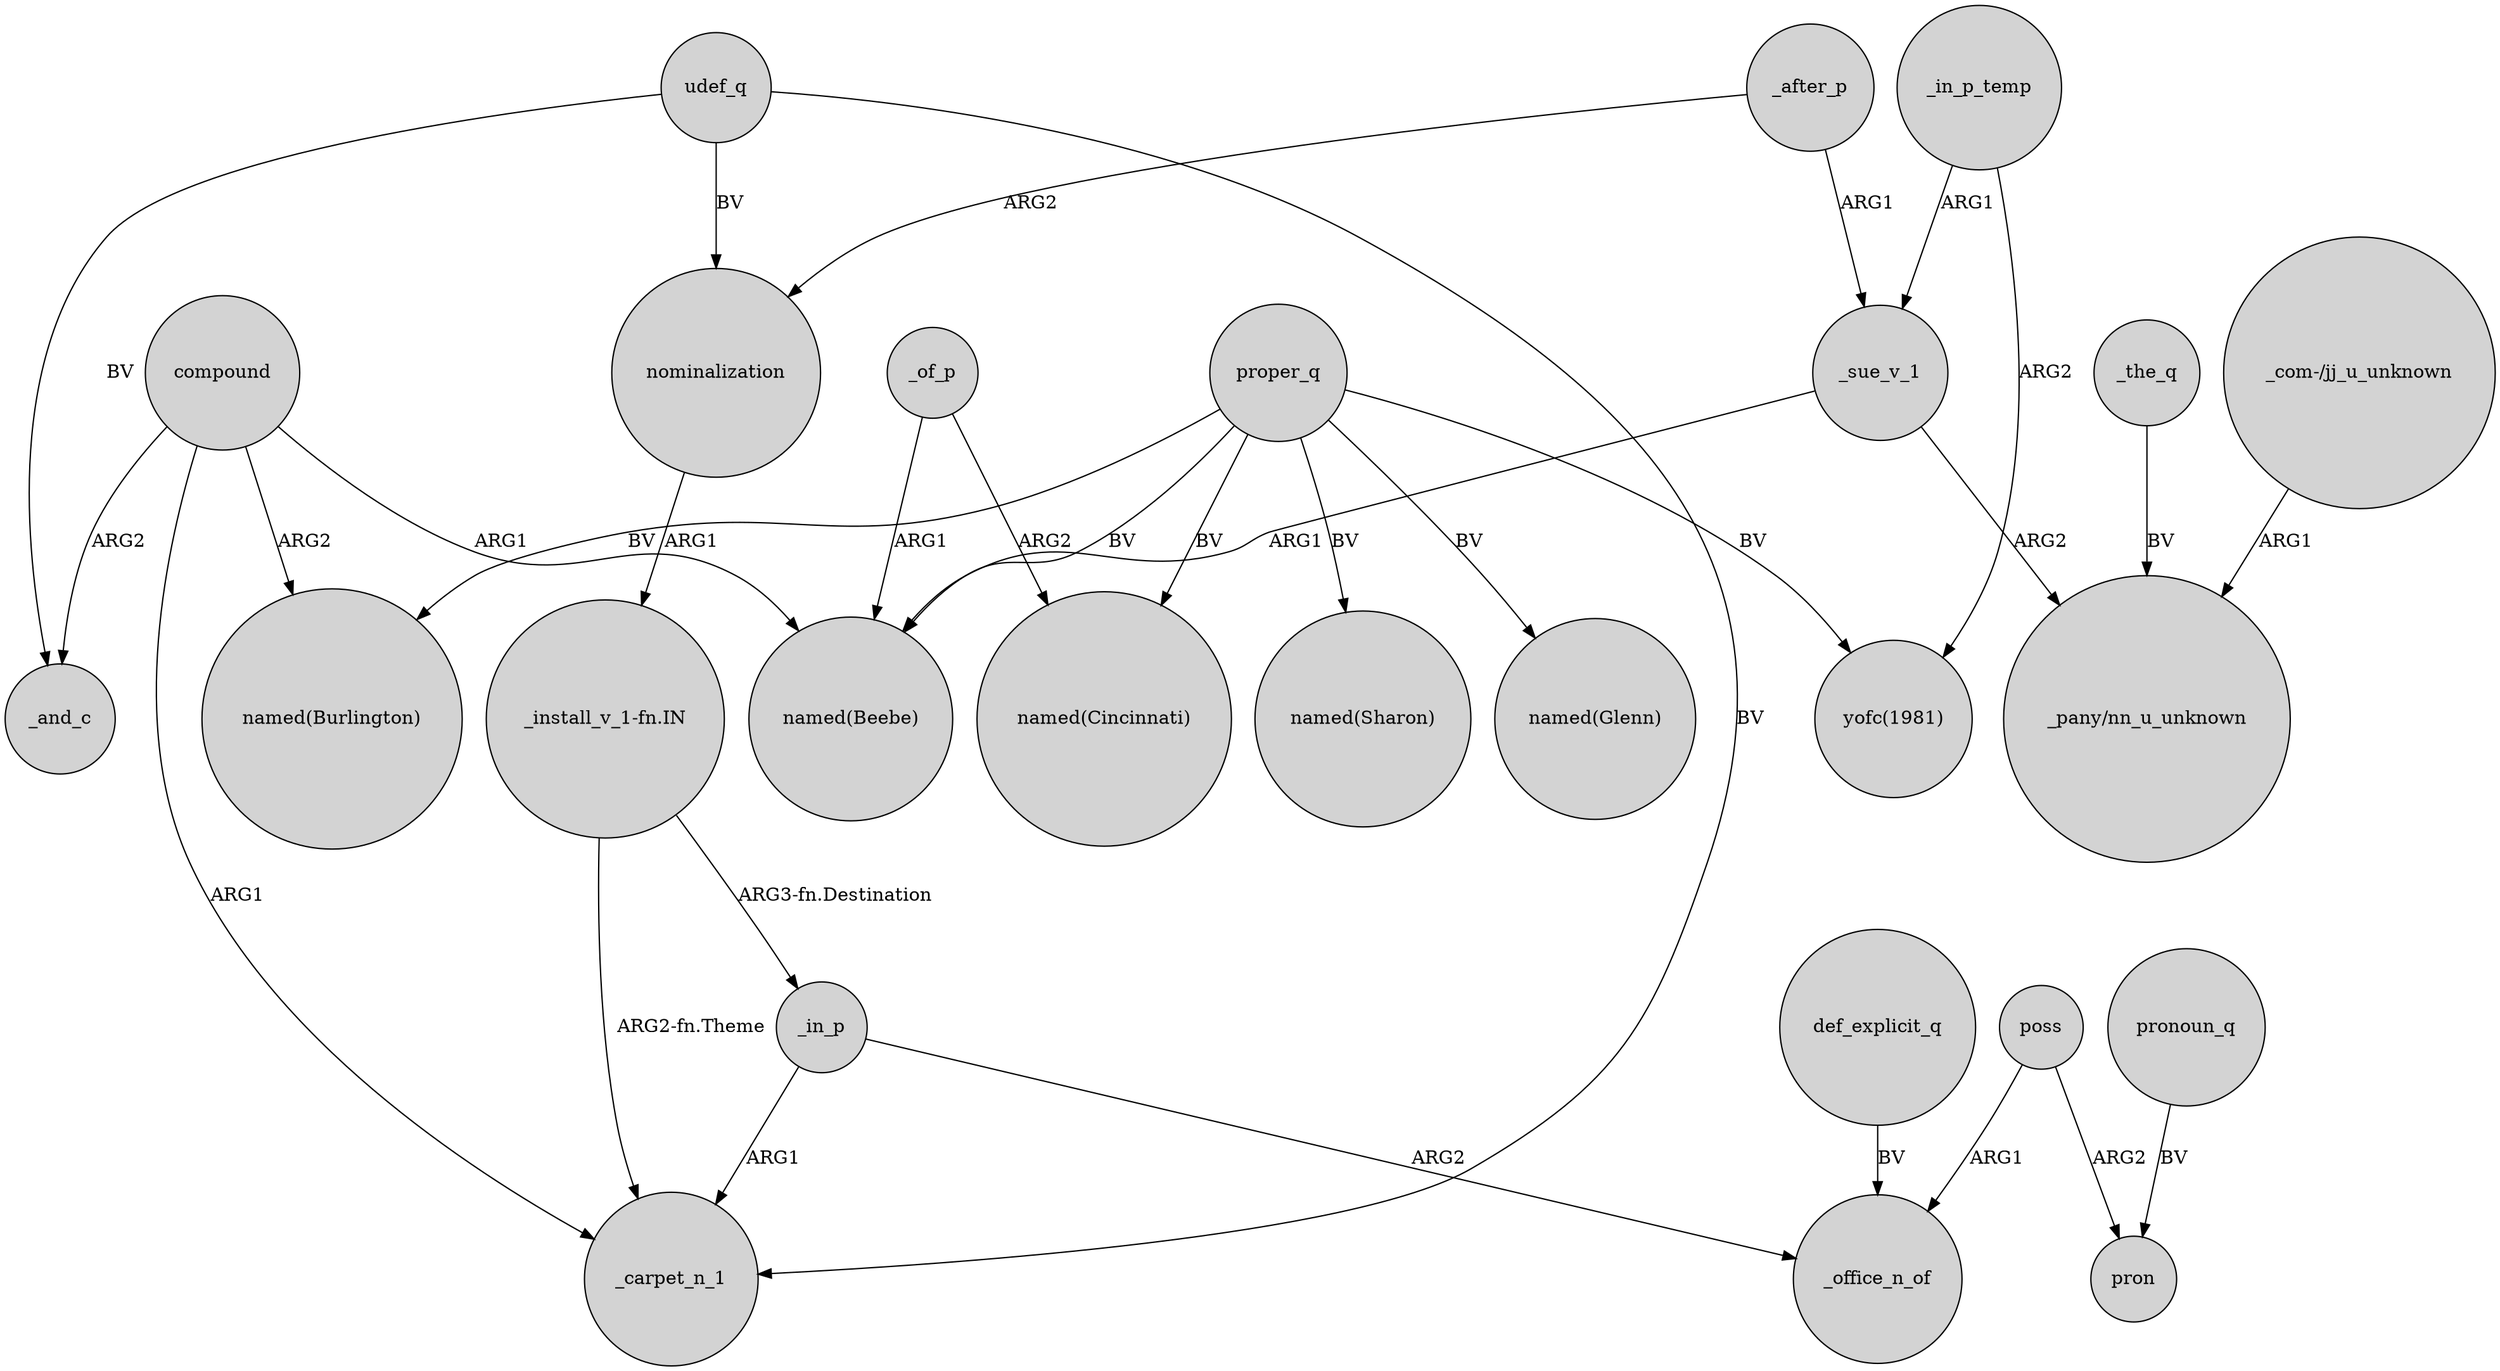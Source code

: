 digraph {
	node [shape=circle style=filled]
	nominalization -> "_install_v_1-fn.IN" [label=ARG1]
	poss -> pron [label=ARG2]
	_of_p -> "named(Beebe)" [label=ARG1]
	def_explicit_q -> _office_n_of [label=BV]
	compound -> "named(Burlington)" [label=ARG2]
	"_install_v_1-fn.IN" -> _carpet_n_1 [label="ARG2-fn.Theme"]
	proper_q -> "named(Cincinnati)" [label=BV]
	_in_p -> _carpet_n_1 [label=ARG1]
	"_com-/jj_u_unknown" -> "_pany/nn_u_unknown" [label=ARG1]
	udef_q -> _carpet_n_1 [label=BV]
	_in_p -> _office_n_of [label=ARG2]
	compound -> _carpet_n_1 [label=ARG1]
	pronoun_q -> pron [label=BV]
	compound -> _and_c [label=ARG2]
	proper_q -> "named(Burlington)" [label=BV]
	_sue_v_1 -> "named(Beebe)" [label=ARG1]
	_of_p -> "named(Cincinnati)" [label=ARG2]
	proper_q -> "named(Sharon)" [label=BV]
	_the_q -> "_pany/nn_u_unknown" [label=BV]
	_after_p -> _sue_v_1 [label=ARG1]
	poss -> _office_n_of [label=ARG1]
	_sue_v_1 -> "_pany/nn_u_unknown" [label=ARG2]
	udef_q -> nominalization [label=BV]
	_in_p_temp -> _sue_v_1 [label=ARG1]
	_in_p_temp -> "yofc(1981)" [label=ARG2]
	proper_q -> "yofc(1981)" [label=BV]
	compound -> "named(Beebe)" [label=ARG1]
	proper_q -> "named(Beebe)" [label=BV]
	udef_q -> _and_c [label=BV]
	_after_p -> nominalization [label=ARG2]
	"_install_v_1-fn.IN" -> _in_p [label="ARG3-fn.Destination"]
	proper_q -> "named(Glenn)" [label=BV]
}
